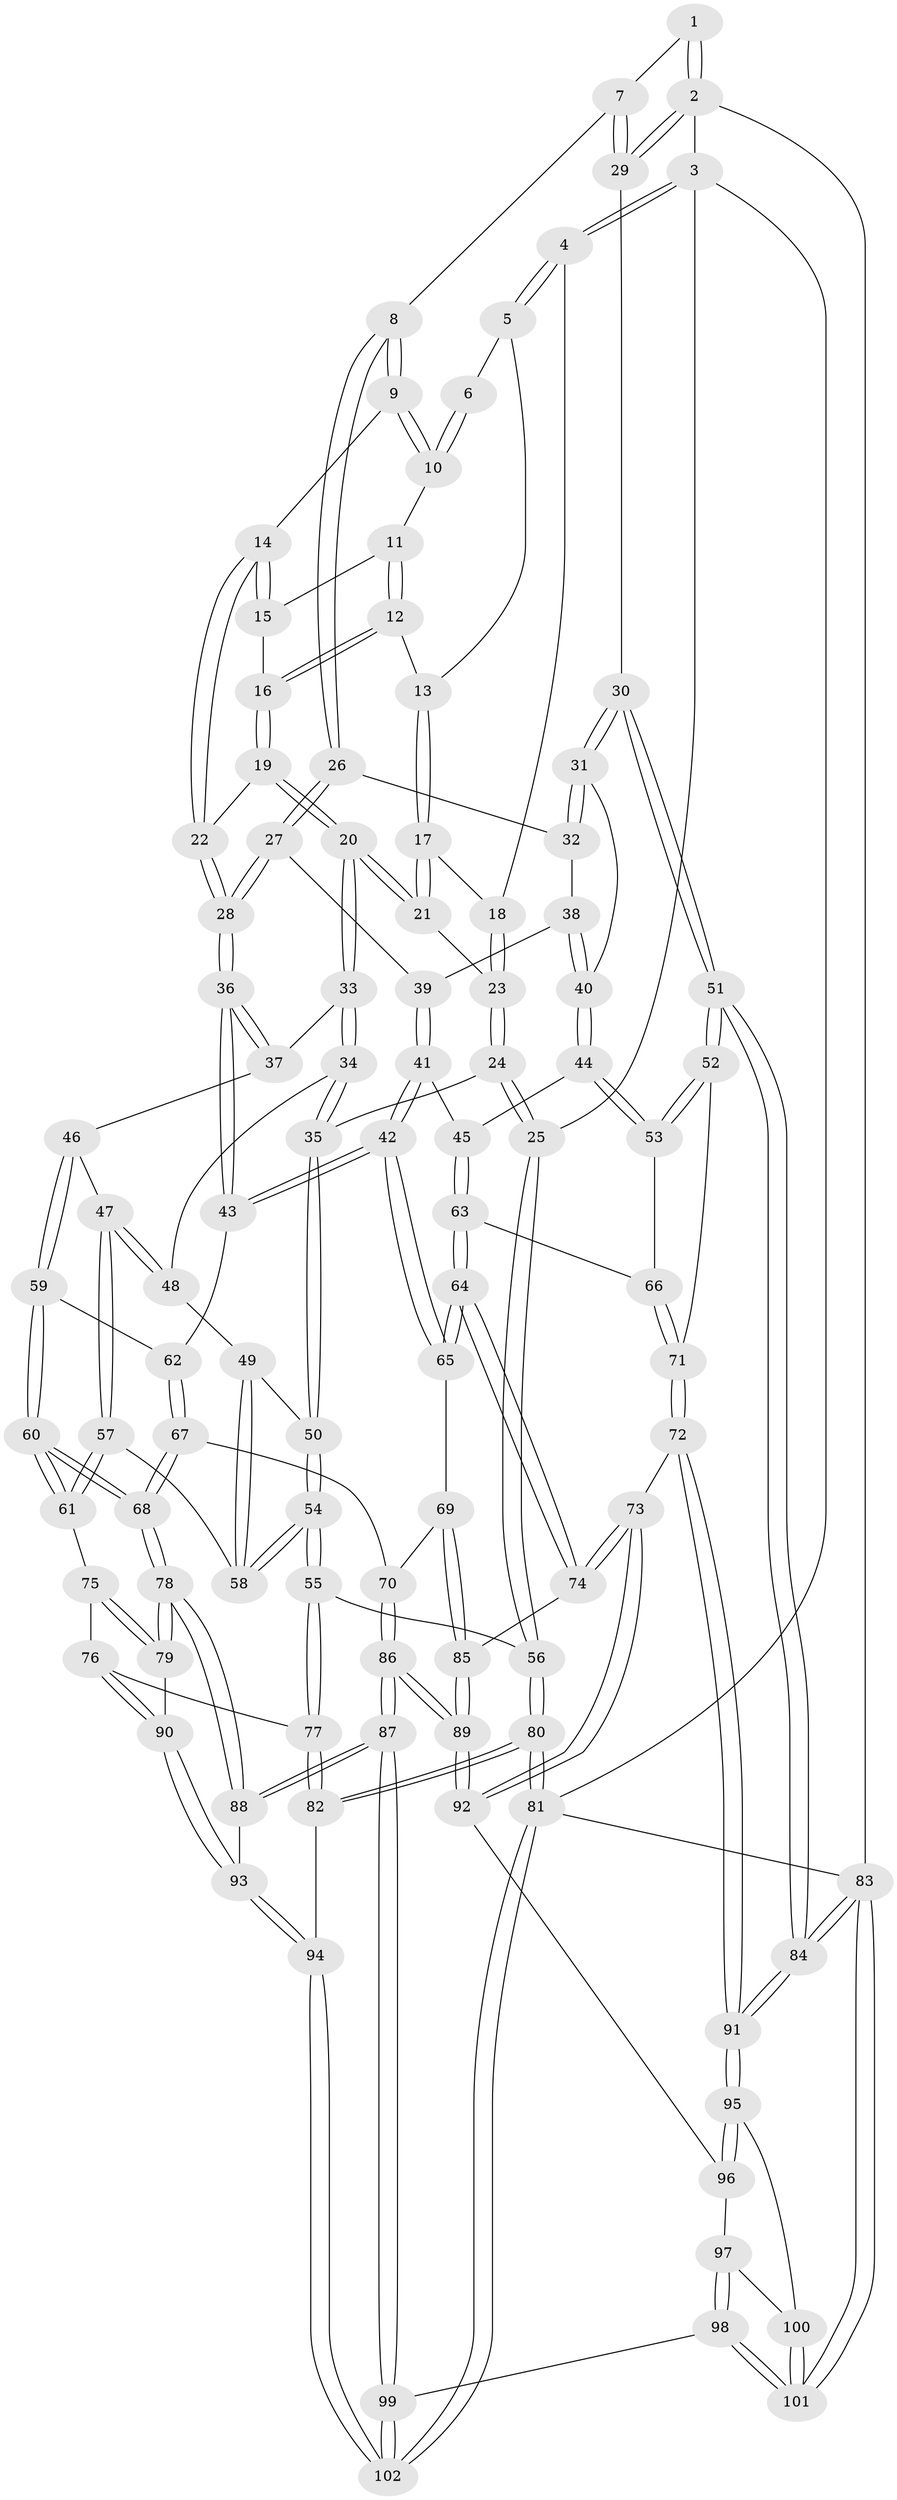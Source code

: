 // Generated by graph-tools (version 1.1) at 2025/11/02/21/25 10:11:13]
// undirected, 102 vertices, 252 edges
graph export_dot {
graph [start="1"]
  node [color=gray90,style=filled];
  1 [pos="+0.7018130390530521+0"];
  2 [pos="+1+0"];
  3 [pos="+0+0"];
  4 [pos="+0+0"];
  5 [pos="+0.29411551538282993+0"];
  6 [pos="+0.6126957466326048+0"];
  7 [pos="+0.9020719724946298+0.20444894014247475"];
  8 [pos="+0.8627534697855246+0.23684218539864427"];
  9 [pos="+0.697575253738506+0.2415463195746688"];
  10 [pos="+0.6366082626247185+0.11844946182043938"];
  11 [pos="+0.5145280376531297+0.15632129332510794"];
  12 [pos="+0.4216071059832619+0.15017422402877287"];
  13 [pos="+0.380292019651033+0.1254821362810214"];
  14 [pos="+0.6728172023153732+0.26325483392868454"];
  15 [pos="+0.551827285250684+0.19887095521554393"];
  16 [pos="+0.4904582255639672+0.2415332187967179"];
  17 [pos="+0.37785889166145376+0.13269337437826767"];
  18 [pos="+0.16451346756959737+0.27996328968192313"];
  19 [pos="+0.5132531764268777+0.2816585302174838"];
  20 [pos="+0.35612296974711144+0.3572491016617679"];
  21 [pos="+0.3378722296275822+0.3272285999500721"];
  22 [pos="+0.6145855506170094+0.33150295797443696"];
  23 [pos="+0.16986778078780862+0.3022132874877232"];
  24 [pos="+0.08837797238358952+0.4385671998314506"];
  25 [pos="+0+0.452510713202376"];
  26 [pos="+0.8622730743048742+0.2575099444372257"];
  27 [pos="+0.7572128172842343+0.4348372739880591"];
  28 [pos="+0.6011042939315684+0.41336401547272456"];
  29 [pos="+1+0.12430213039334241"];
  30 [pos="+1+0.5198743151903256"];
  31 [pos="+1+0.4850410955141742"];
  32 [pos="+0.8862647445707212+0.37748991100277385"];
  33 [pos="+0.365156880577281+0.3992043047857091"];
  34 [pos="+0.2798695867159806+0.48414727310866457"];
  35 [pos="+0.10947861118393062+0.4560598473882159"];
  36 [pos="+0.5618970968431347+0.4870407421180717"];
  37 [pos="+0.467977797005993+0.4605507590358295"];
  38 [pos="+0.8615333349245402+0.4636451203065116"];
  39 [pos="+0.7902464973730846+0.48661489787492335"];
  40 [pos="+0.8992109969146099+0.5145447498650686"];
  41 [pos="+0.7589795554471417+0.5577928244070164"];
  42 [pos="+0.6701318995938789+0.5781939355832638"];
  43 [pos="+0.5724640047498378+0.5243648946541992"];
  44 [pos="+0.8887132637930721+0.5582977656408562"];
  45 [pos="+0.816962858213596+0.5933991040373228"];
  46 [pos="+0.36560575834779824+0.5745396349433728"];
  47 [pos="+0.3427474123579512+0.5709207549066428"];
  48 [pos="+0.2820020102260205+0.49470466619997167"];
  49 [pos="+0.2521726975586457+0.5719205464241921"];
  50 [pos="+0.14864881246015693+0.5954617061549419"];
  51 [pos="+1+0.6645281039972721"];
  52 [pos="+1+0.6689503616244308"];
  53 [pos="+0.9878553579728485+0.653546004198604"];
  54 [pos="+0.14515370873837918+0.6655116703772385"];
  55 [pos="+0.14309587040429209+0.6679781603146624"];
  56 [pos="+0+0.5384171279928028"];
  57 [pos="+0.285644433357053+0.6675800721486064"];
  58 [pos="+0.2740915415525744+0.6621325364650509"];
  59 [pos="+0.3993129985002137+0.6102395522509638"];
  60 [pos="+0.39003506848429526+0.7204934660198582"];
  61 [pos="+0.2861439262748525+0.6682094696132822"];
  62 [pos="+0.5621957367348988+0.5421153031708172"];
  63 [pos="+0.8271330713510705+0.6379158915390046"];
  64 [pos="+0.7625594843151587+0.7400963670188448"];
  65 [pos="+0.69663264791002+0.6854566229422335"];
  66 [pos="+0.8619665844797036+0.6543697175713107"];
  67 [pos="+0.509376901571786+0.7220181757082079"];
  68 [pos="+0.42111739910533896+0.7602484020652218"];
  69 [pos="+0.5977121184732469+0.751378671087174"];
  70 [pos="+0.5691698516925847+0.7555744777506268"];
  71 [pos="+0.8744971430588129+0.7713537630408946"];
  72 [pos="+0.8505449894870566+0.7981000487311227"];
  73 [pos="+0.791076108835291+0.7862575844956698"];
  74 [pos="+0.7723504974214344+0.766266248719639"];
  75 [pos="+0.26453841286385676+0.721817671638683"];
  76 [pos="+0.1968501623927603+0.7796780636570699"];
  77 [pos="+0.11556235755326946+0.7579323683539528"];
  78 [pos="+0.40678742885429864+0.8010052324174542"];
  79 [pos="+0.2890374310129689+0.8098883702239826"];
  80 [pos="+0+0.8529023364469238"];
  81 [pos="+0+1"];
  82 [pos="+0.044625825511396724+0.8195302389470333"];
  83 [pos="+1+1"];
  84 [pos="+1+1"];
  85 [pos="+0.6741378474731959+0.8024504812863127"];
  86 [pos="+0.6060415797253537+0.9447533838442472"];
  87 [pos="+0.5307029312631897+1"];
  88 [pos="+0.42175295720201733+0.8970229870365712"];
  89 [pos="+0.6249783075269788+0.9323140157416547"];
  90 [pos="+0.2557180045186273+0.8226841938384776"];
  91 [pos="+0.935628253874823+0.9187830630266448"];
  92 [pos="+0.7357453253776312+0.8978922904062444"];
  93 [pos="+0.22591918489751767+0.9400790328630966"];
  94 [pos="+0.20136318150678473+0.9640555159025213"];
  95 [pos="+0.8843990089037713+0.9303871874310979"];
  96 [pos="+0.7688361682661957+0.9273944125821941"];
  97 [pos="+0.7725966845369125+0.9713524098117146"];
  98 [pos="+0.6426757623080952+1"];
  99 [pos="+0.5318548961179962+1"];
  100 [pos="+0.8153467807326388+0.9844351711309798"];
  101 [pos="+0.7937518554044993+1"];
  102 [pos="+0.19186368714658514+1"];
  1 -- 2;
  1 -- 2;
  1 -- 7;
  2 -- 3;
  2 -- 29;
  2 -- 29;
  2 -- 83;
  3 -- 4;
  3 -- 4;
  3 -- 25;
  3 -- 81;
  4 -- 5;
  4 -- 5;
  4 -- 18;
  5 -- 6;
  5 -- 13;
  6 -- 10;
  6 -- 10;
  7 -- 8;
  7 -- 29;
  7 -- 29;
  8 -- 9;
  8 -- 9;
  8 -- 26;
  8 -- 26;
  9 -- 10;
  9 -- 10;
  9 -- 14;
  10 -- 11;
  11 -- 12;
  11 -- 12;
  11 -- 15;
  12 -- 13;
  12 -- 16;
  12 -- 16;
  13 -- 17;
  13 -- 17;
  14 -- 15;
  14 -- 15;
  14 -- 22;
  14 -- 22;
  15 -- 16;
  16 -- 19;
  16 -- 19;
  17 -- 18;
  17 -- 21;
  17 -- 21;
  18 -- 23;
  18 -- 23;
  19 -- 20;
  19 -- 20;
  19 -- 22;
  20 -- 21;
  20 -- 21;
  20 -- 33;
  20 -- 33;
  21 -- 23;
  22 -- 28;
  22 -- 28;
  23 -- 24;
  23 -- 24;
  24 -- 25;
  24 -- 25;
  24 -- 35;
  25 -- 56;
  25 -- 56;
  26 -- 27;
  26 -- 27;
  26 -- 32;
  27 -- 28;
  27 -- 28;
  27 -- 39;
  28 -- 36;
  28 -- 36;
  29 -- 30;
  30 -- 31;
  30 -- 31;
  30 -- 51;
  30 -- 51;
  31 -- 32;
  31 -- 32;
  31 -- 40;
  32 -- 38;
  33 -- 34;
  33 -- 34;
  33 -- 37;
  34 -- 35;
  34 -- 35;
  34 -- 48;
  35 -- 50;
  35 -- 50;
  36 -- 37;
  36 -- 37;
  36 -- 43;
  36 -- 43;
  37 -- 46;
  38 -- 39;
  38 -- 40;
  38 -- 40;
  39 -- 41;
  39 -- 41;
  40 -- 44;
  40 -- 44;
  41 -- 42;
  41 -- 42;
  41 -- 45;
  42 -- 43;
  42 -- 43;
  42 -- 65;
  42 -- 65;
  43 -- 62;
  44 -- 45;
  44 -- 53;
  44 -- 53;
  45 -- 63;
  45 -- 63;
  46 -- 47;
  46 -- 59;
  46 -- 59;
  47 -- 48;
  47 -- 48;
  47 -- 57;
  47 -- 57;
  48 -- 49;
  49 -- 50;
  49 -- 58;
  49 -- 58;
  50 -- 54;
  50 -- 54;
  51 -- 52;
  51 -- 52;
  51 -- 84;
  51 -- 84;
  52 -- 53;
  52 -- 53;
  52 -- 71;
  53 -- 66;
  54 -- 55;
  54 -- 55;
  54 -- 58;
  54 -- 58;
  55 -- 56;
  55 -- 77;
  55 -- 77;
  56 -- 80;
  56 -- 80;
  57 -- 58;
  57 -- 61;
  57 -- 61;
  59 -- 60;
  59 -- 60;
  59 -- 62;
  60 -- 61;
  60 -- 61;
  60 -- 68;
  60 -- 68;
  61 -- 75;
  62 -- 67;
  62 -- 67;
  63 -- 64;
  63 -- 64;
  63 -- 66;
  64 -- 65;
  64 -- 65;
  64 -- 74;
  64 -- 74;
  65 -- 69;
  66 -- 71;
  66 -- 71;
  67 -- 68;
  67 -- 68;
  67 -- 70;
  68 -- 78;
  68 -- 78;
  69 -- 70;
  69 -- 85;
  69 -- 85;
  70 -- 86;
  70 -- 86;
  71 -- 72;
  71 -- 72;
  72 -- 73;
  72 -- 91;
  72 -- 91;
  73 -- 74;
  73 -- 74;
  73 -- 92;
  73 -- 92;
  74 -- 85;
  75 -- 76;
  75 -- 79;
  75 -- 79;
  76 -- 77;
  76 -- 90;
  76 -- 90;
  77 -- 82;
  77 -- 82;
  78 -- 79;
  78 -- 79;
  78 -- 88;
  78 -- 88;
  79 -- 90;
  80 -- 81;
  80 -- 81;
  80 -- 82;
  80 -- 82;
  81 -- 102;
  81 -- 102;
  81 -- 83;
  82 -- 94;
  83 -- 84;
  83 -- 84;
  83 -- 101;
  83 -- 101;
  84 -- 91;
  84 -- 91;
  85 -- 89;
  85 -- 89;
  86 -- 87;
  86 -- 87;
  86 -- 89;
  86 -- 89;
  87 -- 88;
  87 -- 88;
  87 -- 99;
  87 -- 99;
  88 -- 93;
  89 -- 92;
  89 -- 92;
  90 -- 93;
  90 -- 93;
  91 -- 95;
  91 -- 95;
  92 -- 96;
  93 -- 94;
  93 -- 94;
  94 -- 102;
  94 -- 102;
  95 -- 96;
  95 -- 96;
  95 -- 100;
  96 -- 97;
  97 -- 98;
  97 -- 98;
  97 -- 100;
  98 -- 99;
  98 -- 101;
  98 -- 101;
  99 -- 102;
  99 -- 102;
  100 -- 101;
  100 -- 101;
}
